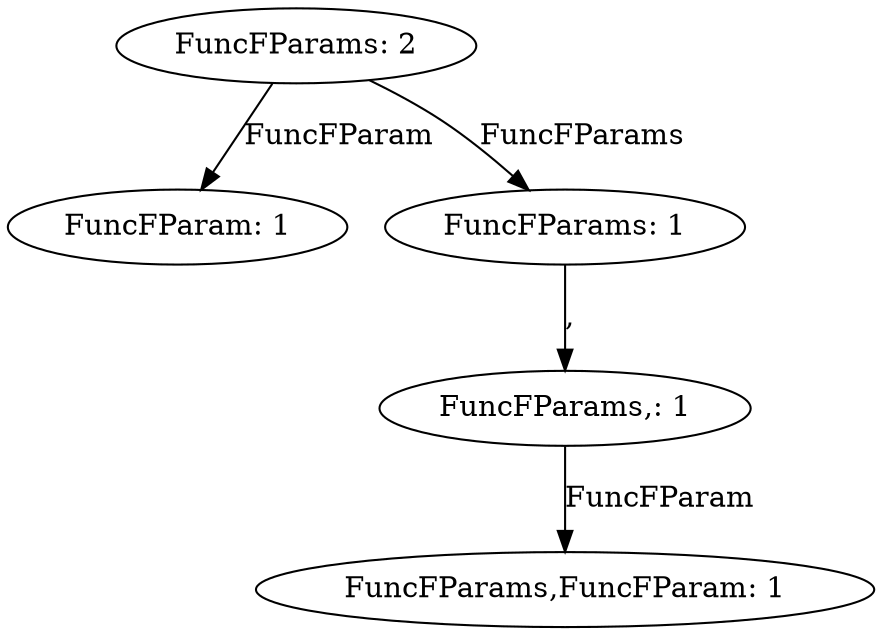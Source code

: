 digraph {
    0 [ label = "FuncFParams: 2" ]
    1 [ label = "FuncFParam: 1" ]
    2 [ label = "FuncFParams: 1" ]
    3 [ label = "FuncFParams,: 1" ]
    4 [ label = "FuncFParams,FuncFParam: 1" ]
    0 -> 1 [ label = "FuncFParam" ]
    0 -> 2 [ label = "FuncFParams" ]
    2 -> 3 [ label = "," ]
    3 -> 4 [ label = "FuncFParam" ]
}
